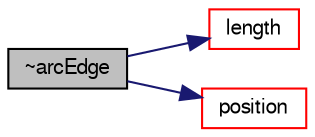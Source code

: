 digraph "~arcEdge"
{
  bgcolor="transparent";
  edge [fontname="FreeSans",fontsize="10",labelfontname="FreeSans",labelfontsize="10"];
  node [fontname="FreeSans",fontsize="10",shape=record];
  rankdir="LR";
  Node4 [label="~arcEdge",height=0.2,width=0.4,color="black", fillcolor="grey75", style="filled", fontcolor="black"];
  Node4 -> Node5 [color="midnightblue",fontsize="10",style="solid",fontname="FreeSans"];
  Node5 [label="length",height=0.2,width=0.4,color="red",URL="$a24722.html#a08c669bec49d28e13e0c1b6fb7f0ba90",tooltip="Return the length of the curve. "];
  Node4 -> Node8 [color="midnightblue",fontsize="10",style="solid",fontname="FreeSans"];
  Node8 [label="position",height=0.2,width=0.4,color="red",URL="$a24722.html#aec9bfeaafcc6e794b90a07fae59018e1",tooltip="Return the point position corresponding to the curve parameter. "];
}
